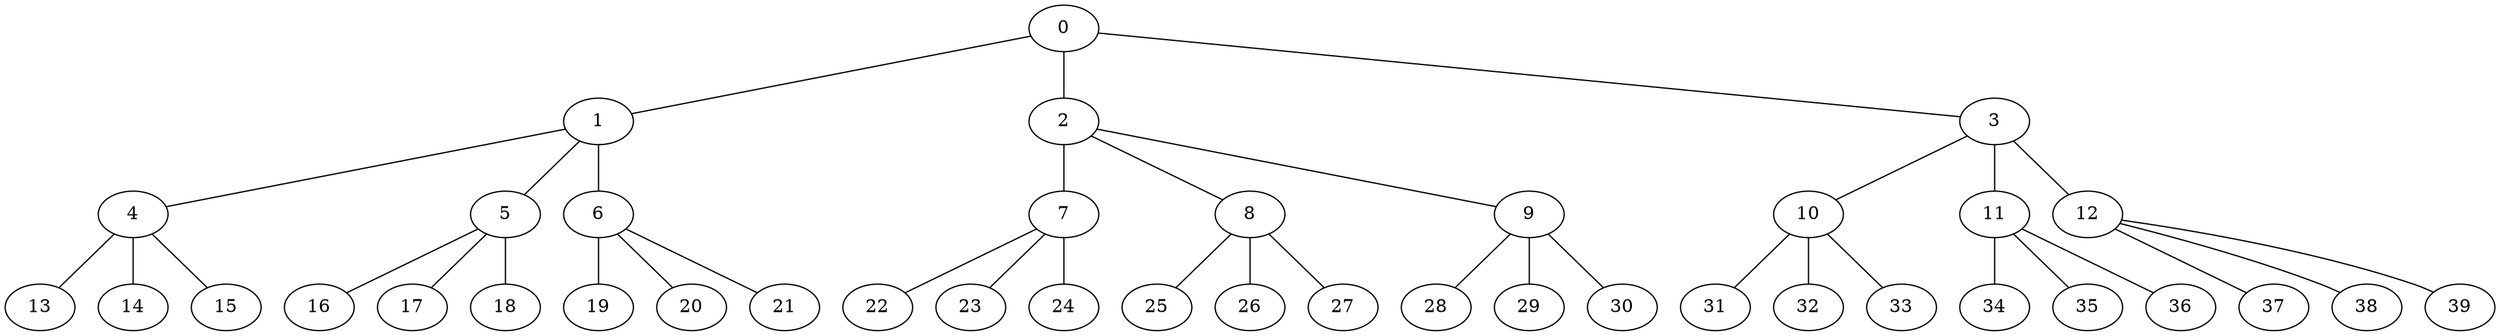 strict graph  {
0;
1;
2;
3;
4;
5;
6;
7;
8;
9;
10;
11;
12;
13;
14;
15;
16;
17;
18;
19;
20;
21;
22;
23;
24;
25;
26;
27;
28;
29;
30;
31;
32;
33;
34;
35;
36;
37;
38;
39;
0 -- 1  [weight=17];
0 -- 2  [weight=38];
0 -- 3  [weight=18];
1 -- 4  [weight=28];
1 -- 5  [weight=63];
1 -- 6  [weight=100];
2 -- 7  [weight=95];
2 -- 8  [weight=34];
2 -- 9  [weight=20];
3 -- 10  [weight=32];
3 -- 11  [weight=74];
3 -- 12  [weight=92];
4 -- 13  [weight=60];
4 -- 14  [weight=34];
4 -- 15  [weight=5];
5 -- 16  [weight=81];
5 -- 17  [weight=4];
5 -- 18  [weight=94];
6 -- 19  [weight=36];
6 -- 20  [weight=33];
6 -- 21  [weight=65];
7 -- 22  [weight=80];
7 -- 23  [weight=16];
7 -- 24  [weight=71];
8 -- 25  [weight=29];
8 -- 26  [weight=89];
8 -- 27  [weight=23];
9 -- 28  [weight=28];
9 -- 29  [weight=8];
9 -- 30  [weight=42];
10 -- 31  [weight=86];
10 -- 32  [weight=55];
10 -- 33  [weight=6];
11 -- 34  [weight=73];
11 -- 35  [weight=9];
11 -- 36  [weight=20];
12 -- 37  [weight=1];
12 -- 38  [weight=26];
12 -- 39  [weight=40];
}
